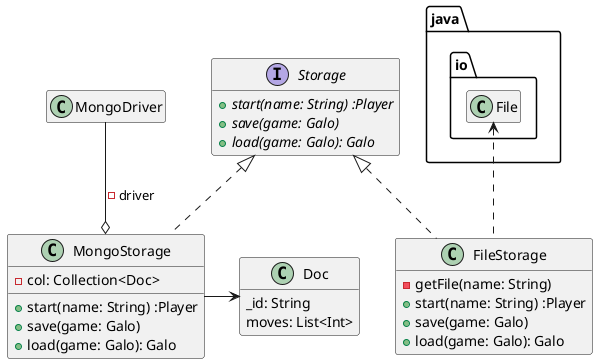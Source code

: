 @startuml

hide empty members

interface Storage {
  {abstract} +start(name: String) :Player
  {abstract} +save(game: Galo)
  {abstract} +load(game: Galo): Galo
}

class MongoStorage implements Storage {
  -col: Collection<Doc>
  +start(name: String) :Player
  +save(game: Galo)
  +load(game: Galo): Galo
}
MongoDriver --o MongoStorage :-driver
MongoStorage -> Doc
class Doc {
  _id: String
  moves: List<Int>
}


class FileStorage implements Storage {
  -getFile(name: String)
  +start(name: String) :Player
  +save(game: Galo)
  +load(game: Galo): Galo
}
java.io.File <.. FileStorage
@enduml